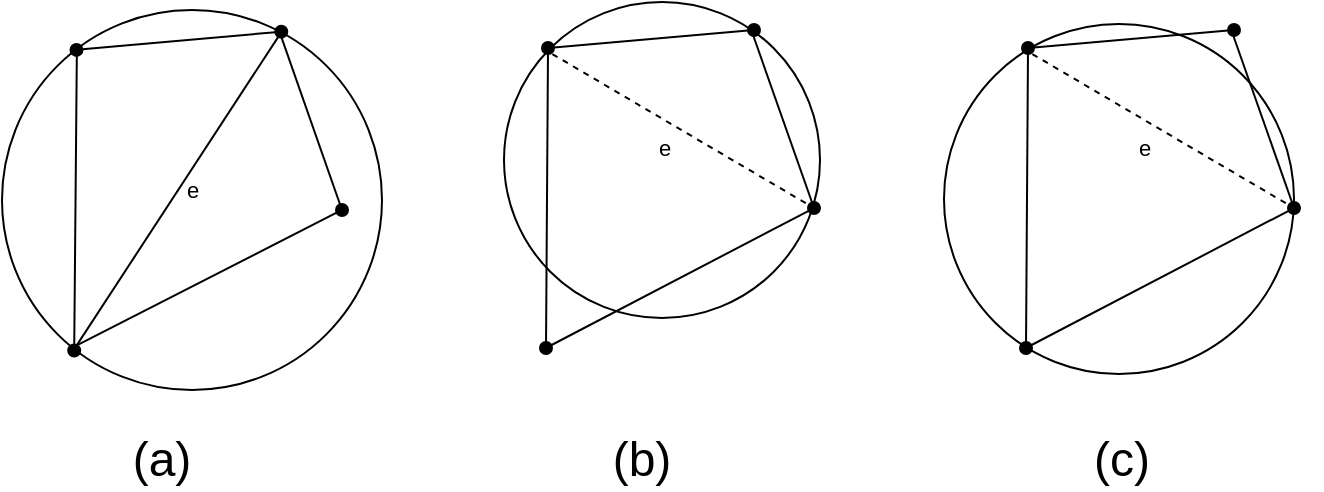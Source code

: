 <mxfile version="26.2.15">
  <diagram name="Page-1" id="tubGMbky3gx9UXj9urqt">
    <mxGraphModel dx="946" dy="586" grid="1" gridSize="10" guides="1" tooltips="1" connect="1" arrows="1" fold="1" page="1" pageScale="1" pageWidth="827" pageHeight="1169" math="0" shadow="0">
      <root>
        <mxCell id="0" />
        <mxCell id="1" parent="0" />
        <mxCell id="4vt4gDCJGikrpxqC6eB1-1" value="" style="ellipse;whiteSpace=wrap;html=1;aspect=fixed;fillColor=none;" vertex="1" parent="1">
          <mxGeometry x="80" y="80" width="190" height="190" as="geometry" />
        </mxCell>
        <mxCell id="4vt4gDCJGikrpxqC6eB1-2" value="" style="endArrow=none;html=1;rounded=0;exitX=0.19;exitY=0.896;exitDx=0;exitDy=0;exitPerimeter=0;startArrow=oval;startFill=1;entryX=0.197;entryY=0.108;entryDx=0;entryDy=0;entryPerimeter=0;" edge="1" parent="1" source="4vt4gDCJGikrpxqC6eB1-1" target="4vt4gDCJGikrpxqC6eB1-1">
          <mxGeometry width="50" height="50" relative="1" as="geometry">
            <mxPoint x="100" y="170" as="sourcePoint" />
            <mxPoint x="100" y="90" as="targetPoint" />
          </mxGeometry>
        </mxCell>
        <mxCell id="4vt4gDCJGikrpxqC6eB1-7" value="e" style="edgeLabel;html=1;align=center;verticalAlign=middle;resizable=0;points=[];" vertex="1" connectable="0" parent="4vt4gDCJGikrpxqC6eB1-2">
          <mxGeometry x="0.039" relative="1" as="geometry">
            <mxPoint x="58" y="-2" as="offset" />
          </mxGeometry>
        </mxCell>
        <mxCell id="4vt4gDCJGikrpxqC6eB1-3" value="" style="endArrow=oval;html=1;rounded=0;entryX=0.735;entryY=0.057;entryDx=0;entryDy=0;entryPerimeter=0;startArrow=oval;startFill=1;endFill=1;exitX=0.196;exitY=0.105;exitDx=0;exitDy=0;exitPerimeter=0;" edge="1" parent="1" source="4vt4gDCJGikrpxqC6eB1-1" target="4vt4gDCJGikrpxqC6eB1-1">
          <mxGeometry width="50" height="50" relative="1" as="geometry">
            <mxPoint x="100" y="90" as="sourcePoint" />
            <mxPoint x="240" y="120" as="targetPoint" />
          </mxGeometry>
        </mxCell>
        <mxCell id="4vt4gDCJGikrpxqC6eB1-4" value="" style="endArrow=none;html=1;rounded=0;exitX=0.191;exitY=0.891;exitDx=0;exitDy=0;exitPerimeter=0;entryX=0.73;entryY=0.066;entryDx=0;entryDy=0;entryPerimeter=0;" edge="1" parent="1" source="4vt4gDCJGikrpxqC6eB1-1" target="4vt4gDCJGikrpxqC6eB1-1">
          <mxGeometry width="50" height="50" relative="1" as="geometry">
            <mxPoint x="190" y="170" as="sourcePoint" />
            <mxPoint x="240" y="120" as="targetPoint" />
          </mxGeometry>
        </mxCell>
        <mxCell id="4vt4gDCJGikrpxqC6eB1-5" value="" style="endArrow=none;html=1;rounded=0;entryX=0.732;entryY=0.062;entryDx=0;entryDy=0;entryPerimeter=0;" edge="1" parent="1" target="4vt4gDCJGikrpxqC6eB1-1">
          <mxGeometry width="50" height="50" relative="1" as="geometry">
            <mxPoint x="250" y="180" as="sourcePoint" />
            <mxPoint x="100" y="150" as="targetPoint" />
          </mxGeometry>
        </mxCell>
        <mxCell id="4vt4gDCJGikrpxqC6eB1-6" value="" style="endArrow=none;html=1;rounded=0;entryX=0.18;entryY=0.891;entryDx=0;entryDy=0;entryPerimeter=0;startArrow=oval;startFill=1;" edge="1" parent="1" target="4vt4gDCJGikrpxqC6eB1-1">
          <mxGeometry width="50" height="50" relative="1" as="geometry">
            <mxPoint x="250" y="180" as="sourcePoint" />
            <mxPoint x="130" y="120" as="targetPoint" />
          </mxGeometry>
        </mxCell>
        <mxCell id="4vt4gDCJGikrpxqC6eB1-22" value="" style="group" vertex="1" connectable="0" parent="1">
          <mxGeometry x="350" y="90" width="150" height="180" as="geometry" />
        </mxCell>
        <mxCell id="4vt4gDCJGikrpxqC6eB1-16" value="" style="endArrow=none;html=1;rounded=0;exitX=0.19;exitY=0.896;exitDx=0;exitDy=0;exitPerimeter=0;startArrow=oval;startFill=1;entryX=0.197;entryY=0.108;entryDx=0;entryDy=0;entryPerimeter=0;" edge="1" parent="4vt4gDCJGikrpxqC6eB1-22">
          <mxGeometry width="50" height="50" relative="1" as="geometry">
            <mxPoint x="2" y="159" as="sourcePoint" />
            <mxPoint x="3" y="10" as="targetPoint" />
          </mxGeometry>
        </mxCell>
        <mxCell id="4vt4gDCJGikrpxqC6eB1-17" value="e" style="edgeLabel;html=1;align=center;verticalAlign=middle;resizable=0;points=[];" vertex="1" connectable="0" parent="4vt4gDCJGikrpxqC6eB1-16">
          <mxGeometry x="0.039" relative="1" as="geometry">
            <mxPoint x="58" y="-23" as="offset" />
          </mxGeometry>
        </mxCell>
        <mxCell id="4vt4gDCJGikrpxqC6eB1-18" value="" style="endArrow=oval;html=1;rounded=0;entryX=0.735;entryY=0.057;entryDx=0;entryDy=0;entryPerimeter=0;startArrow=oval;startFill=1;endFill=1;exitX=0.196;exitY=0.105;exitDx=0;exitDy=0;exitPerimeter=0;" edge="1" parent="4vt4gDCJGikrpxqC6eB1-22">
          <mxGeometry width="50" height="50" relative="1" as="geometry">
            <mxPoint x="3" y="9" as="sourcePoint" />
            <mxPoint x="106" as="targetPoint" />
          </mxGeometry>
        </mxCell>
        <mxCell id="4vt4gDCJGikrpxqC6eB1-19" value="" style="endArrow=none;html=1;rounded=0;entryX=0.732;entryY=0.062;entryDx=0;entryDy=0;entryPerimeter=0;" edge="1" parent="4vt4gDCJGikrpxqC6eB1-22">
          <mxGeometry width="50" height="50" relative="1" as="geometry">
            <mxPoint x="136" y="89" as="sourcePoint" />
            <mxPoint x="105" y="1" as="targetPoint" />
          </mxGeometry>
        </mxCell>
        <mxCell id="4vt4gDCJGikrpxqC6eB1-20" value="" style="endArrow=none;html=1;rounded=0;startArrow=oval;startFill=1;" edge="1" parent="4vt4gDCJGikrpxqC6eB1-22">
          <mxGeometry width="50" height="50" relative="1" as="geometry">
            <mxPoint x="136" y="89" as="sourcePoint" />
            <mxPoint y="160" as="targetPoint" />
          </mxGeometry>
        </mxCell>
        <mxCell id="4vt4gDCJGikrpxqC6eB1-21" value="" style="endArrow=none;html=1;rounded=0;dashed=1;" edge="1" parent="4vt4gDCJGikrpxqC6eB1-22">
          <mxGeometry width="50" height="50" relative="1" as="geometry">
            <mxPoint y="9" as="sourcePoint" />
            <mxPoint x="136" y="89" as="targetPoint" />
          </mxGeometry>
        </mxCell>
        <mxCell id="4vt4gDCJGikrpxqC6eB1-8" value="" style="ellipse;whiteSpace=wrap;html=1;aspect=fixed;fillColor=none;" vertex="1" parent="4vt4gDCJGikrpxqC6eB1-22">
          <mxGeometry x="-19" y="-14" width="158" height="158" as="geometry" />
        </mxCell>
        <mxCell id="4vt4gDCJGikrpxqC6eB1-26" value="" style="group" vertex="1" connectable="0" parent="1">
          <mxGeometry x="590" y="90" width="150" height="180" as="geometry" />
        </mxCell>
        <mxCell id="4vt4gDCJGikrpxqC6eB1-27" value="" style="endArrow=none;html=1;rounded=0;exitX=0.19;exitY=0.896;exitDx=0;exitDy=0;exitPerimeter=0;startArrow=oval;startFill=1;entryX=0.197;entryY=0.108;entryDx=0;entryDy=0;entryPerimeter=0;" edge="1" parent="4vt4gDCJGikrpxqC6eB1-26">
          <mxGeometry width="50" height="50" relative="1" as="geometry">
            <mxPoint x="2" y="159" as="sourcePoint" />
            <mxPoint x="3" y="10" as="targetPoint" />
          </mxGeometry>
        </mxCell>
        <mxCell id="4vt4gDCJGikrpxqC6eB1-28" value="e" style="edgeLabel;html=1;align=center;verticalAlign=middle;resizable=0;points=[];" vertex="1" connectable="0" parent="4vt4gDCJGikrpxqC6eB1-27">
          <mxGeometry x="0.039" relative="1" as="geometry">
            <mxPoint x="58" y="-23" as="offset" />
          </mxGeometry>
        </mxCell>
        <mxCell id="4vt4gDCJGikrpxqC6eB1-29" value="" style="endArrow=oval;html=1;rounded=0;entryX=0.735;entryY=0.057;entryDx=0;entryDy=0;entryPerimeter=0;startArrow=oval;startFill=1;endFill=1;exitX=0.196;exitY=0.105;exitDx=0;exitDy=0;exitPerimeter=0;" edge="1" parent="4vt4gDCJGikrpxqC6eB1-26">
          <mxGeometry width="50" height="50" relative="1" as="geometry">
            <mxPoint x="3" y="9" as="sourcePoint" />
            <mxPoint x="106" as="targetPoint" />
          </mxGeometry>
        </mxCell>
        <mxCell id="4vt4gDCJGikrpxqC6eB1-30" value="" style="endArrow=none;html=1;rounded=0;entryX=0.732;entryY=0.062;entryDx=0;entryDy=0;entryPerimeter=0;" edge="1" parent="4vt4gDCJGikrpxqC6eB1-26">
          <mxGeometry width="50" height="50" relative="1" as="geometry">
            <mxPoint x="136" y="89" as="sourcePoint" />
            <mxPoint x="105" y="1" as="targetPoint" />
          </mxGeometry>
        </mxCell>
        <mxCell id="4vt4gDCJGikrpxqC6eB1-31" value="" style="endArrow=none;html=1;rounded=0;startArrow=oval;startFill=1;" edge="1" parent="4vt4gDCJGikrpxqC6eB1-26">
          <mxGeometry width="50" height="50" relative="1" as="geometry">
            <mxPoint x="136" y="89" as="sourcePoint" />
            <mxPoint y="160" as="targetPoint" />
          </mxGeometry>
        </mxCell>
        <mxCell id="4vt4gDCJGikrpxqC6eB1-32" value="" style="endArrow=none;html=1;rounded=0;dashed=1;" edge="1" parent="4vt4gDCJGikrpxqC6eB1-26">
          <mxGeometry width="50" height="50" relative="1" as="geometry">
            <mxPoint y="9" as="sourcePoint" />
            <mxPoint x="136" y="89" as="targetPoint" />
          </mxGeometry>
        </mxCell>
        <mxCell id="4vt4gDCJGikrpxqC6eB1-33" value="" style="ellipse;whiteSpace=wrap;html=1;aspect=fixed;fillColor=none;" vertex="1" parent="4vt4gDCJGikrpxqC6eB1-26">
          <mxGeometry x="-39" y="-3" width="175" height="175" as="geometry" />
        </mxCell>
        <mxCell id="4vt4gDCJGikrpxqC6eB1-34" value="&lt;font style=&quot;font-size: 24px;&quot;&gt;(a)&lt;/font&gt;" style="text;html=1;align=center;verticalAlign=middle;whiteSpace=wrap;rounded=0;" vertex="1" parent="1">
          <mxGeometry x="130" y="290" width="60" height="30" as="geometry" />
        </mxCell>
        <mxCell id="4vt4gDCJGikrpxqC6eB1-43" value="&lt;font style=&quot;font-size: 24px;&quot;&gt;(b&lt;/font&gt;&lt;span style=&quot;font-size: 24px; background-color: transparent; color: light-dark(rgb(0, 0, 0), rgb(255, 255, 255));&quot;&gt;)&lt;/span&gt;" style="text;html=1;align=center;verticalAlign=middle;whiteSpace=wrap;rounded=0;" vertex="1" parent="1">
          <mxGeometry x="370" y="290" width="60" height="30" as="geometry" />
        </mxCell>
        <mxCell id="4vt4gDCJGikrpxqC6eB1-44" value="&lt;font style=&quot;font-size: 24px;&quot;&gt;(c)&lt;/font&gt;" style="text;html=1;align=center;verticalAlign=middle;whiteSpace=wrap;rounded=0;" vertex="1" parent="1">
          <mxGeometry x="610" y="290" width="60" height="30" as="geometry" />
        </mxCell>
      </root>
    </mxGraphModel>
  </diagram>
</mxfile>
